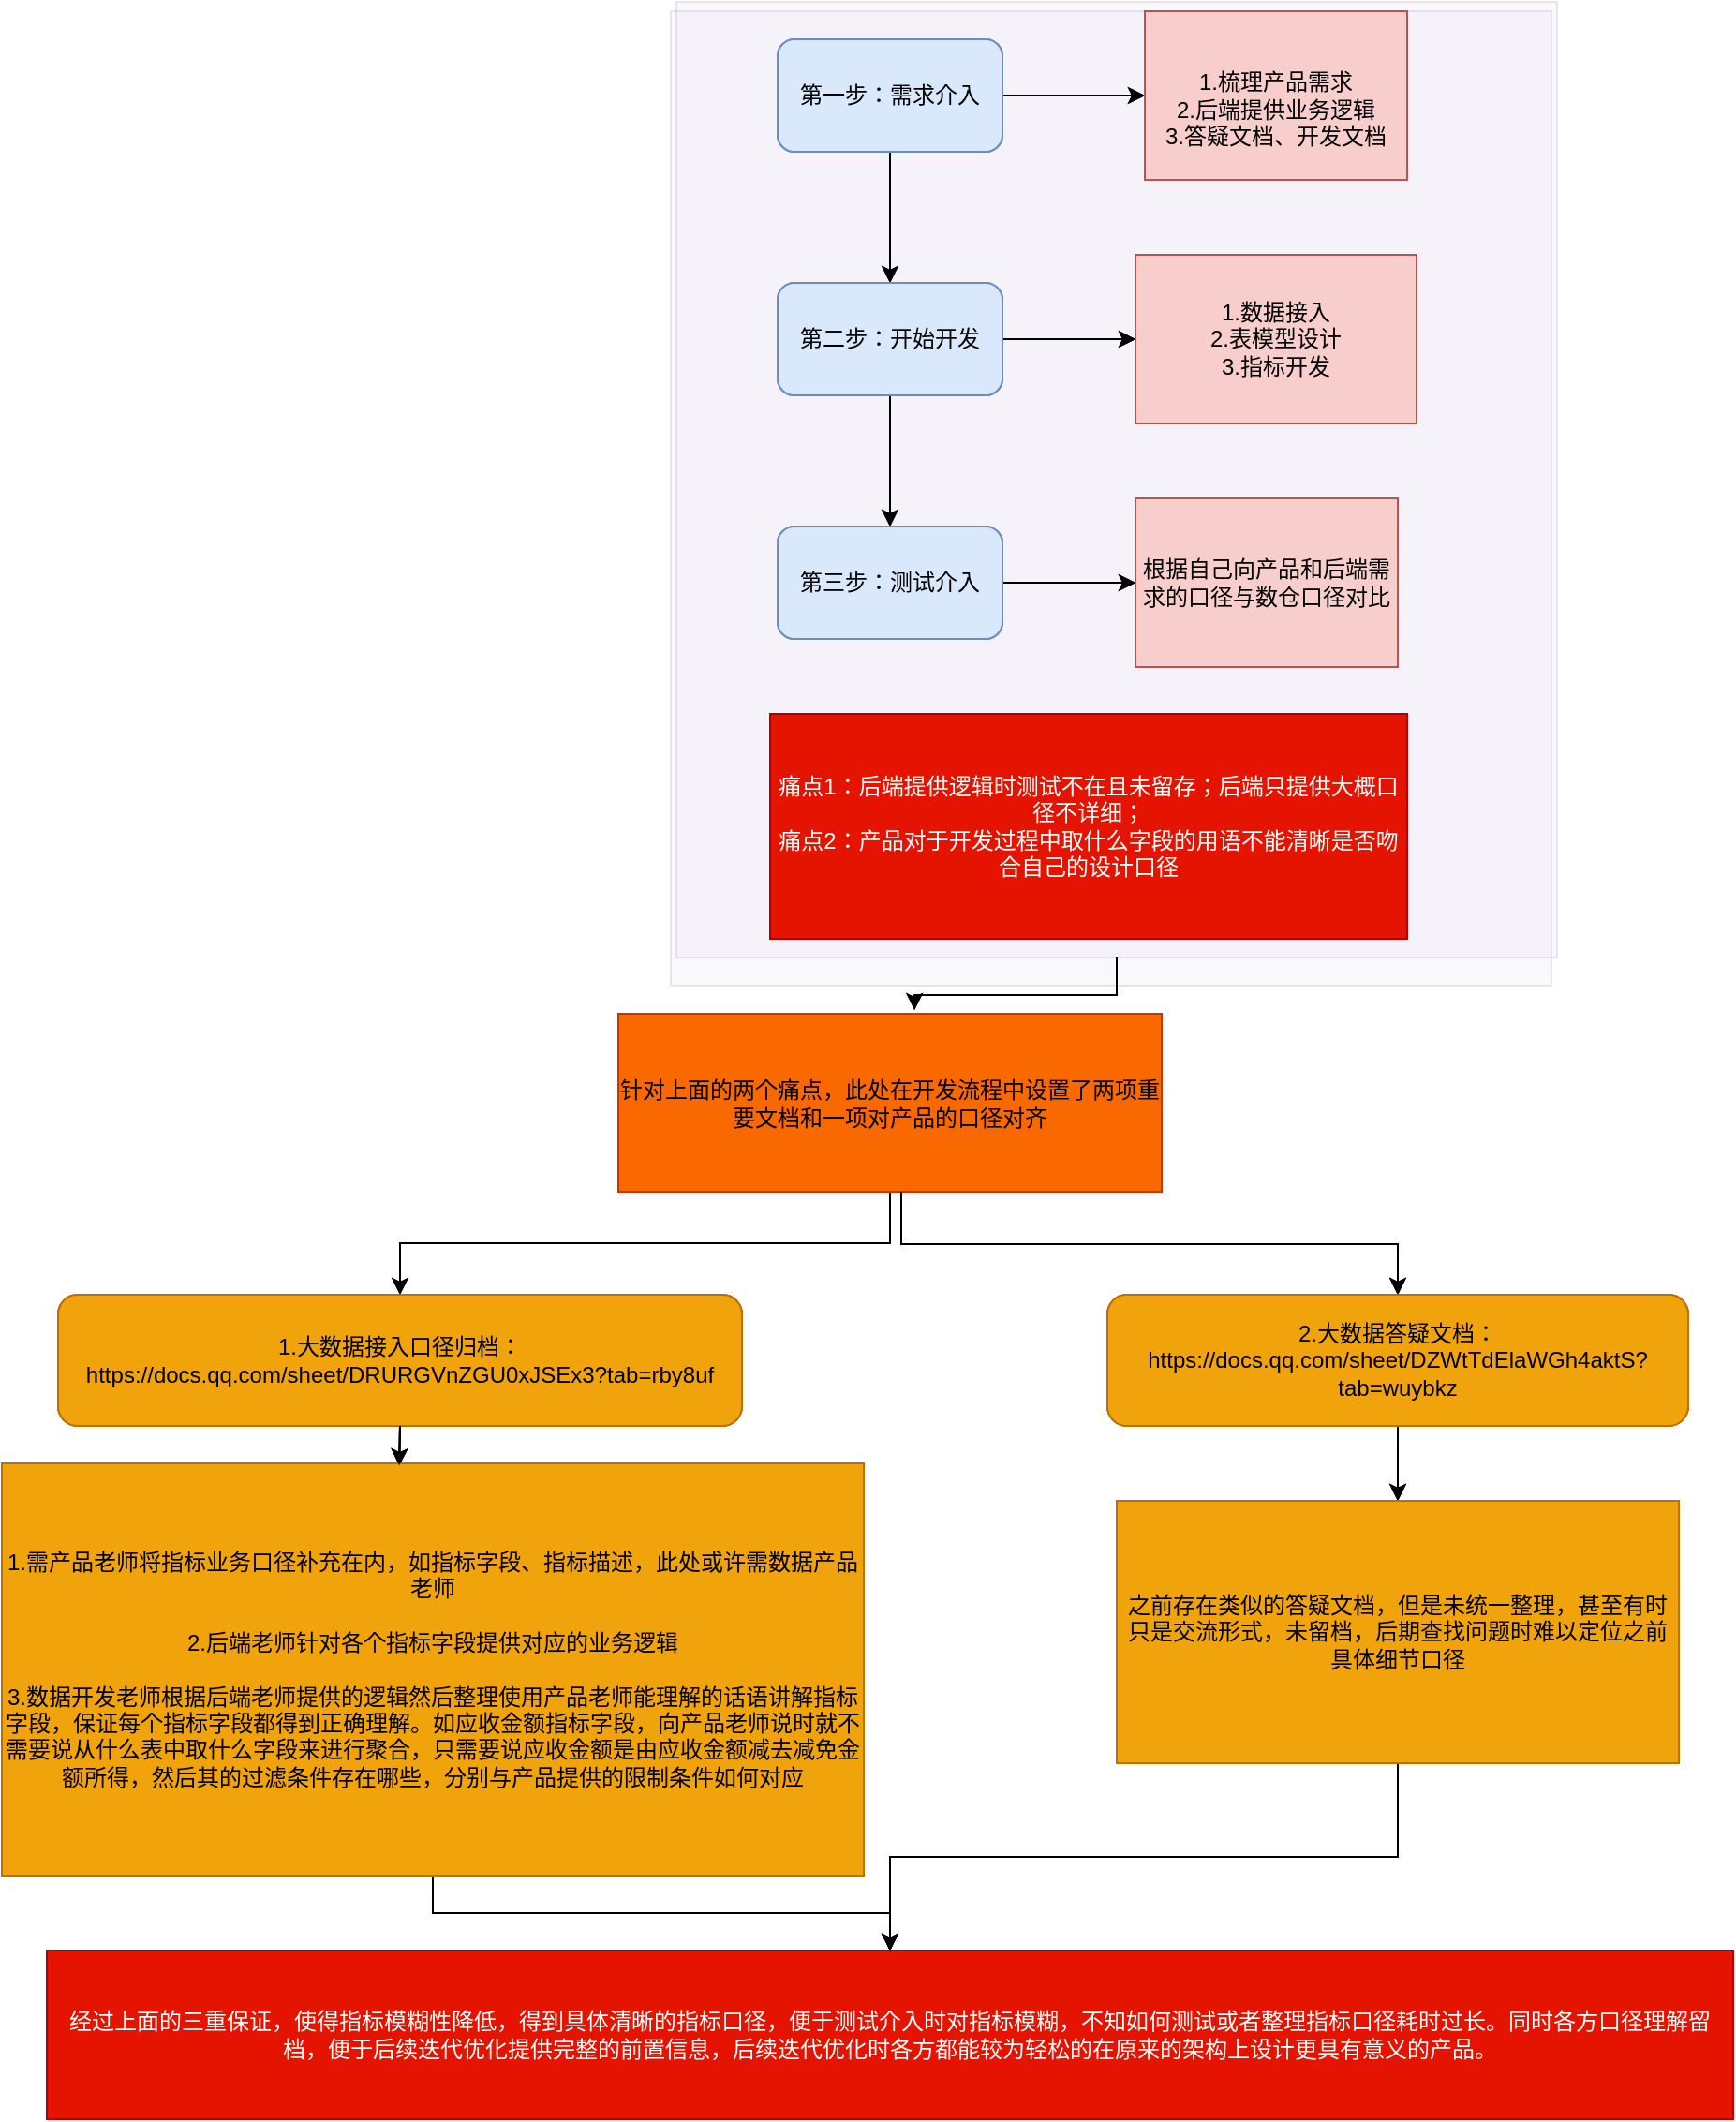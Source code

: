 <mxfile version="24.8.0" pages="2">
  <diagram name="第 1 页" id="rCdb9vmyqKD7RHJpiEPK">
    <mxGraphModel dx="1366" dy="743" grid="1" gridSize="10" guides="1" tooltips="1" connect="1" arrows="1" fold="1" page="1" pageScale="1" pageWidth="827" pageHeight="1169" math="0" shadow="0">
      <root>
        <mxCell id="0" />
        <mxCell id="1" parent="0" />
        <mxCell id="3QvRUNXyhHh4JTme45xy-8" style="edgeStyle=orthogonalEdgeStyle;rounded=0;orthogonalLoop=1;jettySize=auto;html=1;exitX=1;exitY=0.5;exitDx=0;exitDy=0;entryX=0;entryY=0.5;entryDx=0;entryDy=0;" edge="1" parent="1" source="3QvRUNXyhHh4JTme45xy-4" target="3QvRUNXyhHh4JTme45xy-7">
          <mxGeometry relative="1" as="geometry" />
        </mxCell>
        <mxCell id="3QvRUNXyhHh4JTme45xy-17" style="edgeStyle=orthogonalEdgeStyle;rounded=0;orthogonalLoop=1;jettySize=auto;html=1;entryX=0.5;entryY=0;entryDx=0;entryDy=0;" edge="1" parent="1" source="3QvRUNXyhHh4JTme45xy-4" target="3QvRUNXyhHh4JTme45xy-5">
          <mxGeometry relative="1" as="geometry" />
        </mxCell>
        <mxCell id="3QvRUNXyhHh4JTme45xy-4" value="第一步：需求介入" style="rounded=1;whiteSpace=wrap;html=1;fillColor=#dae8fc;strokeColor=#6c8ebf;" vertex="1" parent="1">
          <mxGeometry x="414" y="40" width="120" height="60" as="geometry" />
        </mxCell>
        <mxCell id="3QvRUNXyhHh4JTme45xy-11" style="edgeStyle=orthogonalEdgeStyle;rounded=0;orthogonalLoop=1;jettySize=auto;html=1;exitX=1;exitY=0.5;exitDx=0;exitDy=0;" edge="1" parent="1" source="3QvRUNXyhHh4JTme45xy-5" target="3QvRUNXyhHh4JTme45xy-10">
          <mxGeometry relative="1" as="geometry" />
        </mxCell>
        <mxCell id="3QvRUNXyhHh4JTme45xy-19" style="edgeStyle=orthogonalEdgeStyle;rounded=0;orthogonalLoop=1;jettySize=auto;html=1;" edge="1" parent="1" source="3QvRUNXyhHh4JTme45xy-5" target="3QvRUNXyhHh4JTme45xy-13">
          <mxGeometry relative="1" as="geometry" />
        </mxCell>
        <mxCell id="3QvRUNXyhHh4JTme45xy-5" value="第二步：开始开发" style="rounded=1;whiteSpace=wrap;html=1;fillColor=#dae8fc;strokeColor=#6c8ebf;" vertex="1" parent="1">
          <mxGeometry x="414" y="170" width="120" height="60" as="geometry" />
        </mxCell>
        <mxCell id="3QvRUNXyhHh4JTme45xy-7" value="&lt;div&gt;&lt;br&gt;&lt;/div&gt;&lt;div&gt;&lt;div&gt;1.梳理产品需求&lt;/div&gt;&lt;div&gt;2.后端提供业务逻辑&lt;/div&gt;&lt;div&gt;3.答疑文档、开发文档&lt;/div&gt;&lt;/div&gt;" style="rounded=0;whiteSpace=wrap;html=1;fillColor=#f8cecc;strokeColor=#b85450;" vertex="1" parent="1">
          <mxGeometry x="610" y="25" width="140" height="90" as="geometry" />
        </mxCell>
        <mxCell id="3QvRUNXyhHh4JTme45xy-10" value="1.数据接入&lt;div&gt;2.表模型设计&lt;/div&gt;&lt;div&gt;3.指标开发&lt;/div&gt;" style="rounded=0;whiteSpace=wrap;html=1;fillColor=#f8cecc;strokeColor=#b85450;" vertex="1" parent="1">
          <mxGeometry x="605" y="155" width="150" height="90" as="geometry" />
        </mxCell>
        <mxCell id="3QvRUNXyhHh4JTme45xy-15" style="edgeStyle=orthogonalEdgeStyle;rounded=0;orthogonalLoop=1;jettySize=auto;html=1;entryX=0;entryY=0.5;entryDx=0;entryDy=0;" edge="1" parent="1" source="3QvRUNXyhHh4JTme45xy-13" target="3QvRUNXyhHh4JTme45xy-14">
          <mxGeometry relative="1" as="geometry" />
        </mxCell>
        <mxCell id="3QvRUNXyhHh4JTme45xy-13" value="第三步：测试介入" style="rounded=1;whiteSpace=wrap;html=1;fillColor=#dae8fc;strokeColor=#6c8ebf;" vertex="1" parent="1">
          <mxGeometry x="414" y="300" width="120" height="60" as="geometry" />
        </mxCell>
        <mxCell id="3QvRUNXyhHh4JTme45xy-14" value="根据自己向产品和后端需求的口径与数仓口径对比" style="rounded=0;whiteSpace=wrap;html=1;fillColor=#f8cecc;strokeColor=#b85450;" vertex="1" parent="1">
          <mxGeometry x="605" y="285" width="140" height="90" as="geometry" />
        </mxCell>
        <mxCell id="3QvRUNXyhHh4JTme45xy-20" value="&lt;div&gt;&lt;br&gt;&lt;/div&gt;&lt;div&gt;&lt;br&gt;&lt;/div&gt;&lt;div&gt;&lt;br&gt;&lt;/div&gt;&lt;div&gt;&lt;br&gt;&lt;/div&gt;&lt;div&gt;&lt;br&gt;&lt;/div&gt;&lt;div&gt;&lt;br&gt;&lt;/div&gt;&lt;div&gt;&lt;br&gt;&lt;/div&gt;&lt;div&gt;&lt;br&gt;&lt;/div&gt;&lt;div&gt;&lt;br&gt;&lt;/div&gt;&lt;div&gt;&lt;br&gt;&lt;/div&gt;&lt;div&gt;&lt;br&gt;&lt;/div&gt;&lt;div&gt;&lt;br&gt;&lt;/div&gt;&lt;div&gt;&lt;br&gt;&lt;/div&gt;&lt;div&gt;&lt;br&gt;&lt;/div&gt;&lt;div&gt;&lt;br&gt;&lt;/div&gt;&lt;div&gt;&lt;br&gt;&lt;/div&gt;&lt;div&gt;&lt;br&gt;&lt;/div&gt;&lt;div&gt;&lt;br&gt;&lt;/div&gt;&lt;div&gt;&lt;br&gt;&lt;/div&gt;&lt;div&gt;&lt;br&gt;&lt;/div&gt;&lt;div&gt;&lt;br&gt;&lt;/div&gt;" style="rounded=0;whiteSpace=wrap;html=1;opacity=10;fillColor=#e1d5e7;strokeColor=#9673a6;" vertex="1" parent="1">
          <mxGeometry x="357" y="25" width="470" height="520" as="geometry" />
        </mxCell>
        <mxCell id="3QvRUNXyhHh4JTme45xy-21" value="痛点1：后端提供逻辑时测试不在且未留存；后端只提供大概口径不详细；&lt;div&gt;痛点2：产品对于开发过程中取什么字段的用语不能清晰是否吻合自己的设计口径&lt;/div&gt;" style="rounded=0;whiteSpace=wrap;html=1;fillColor=#e51400;fontColor=#ffffff;strokeColor=#B20000;" vertex="1" parent="1">
          <mxGeometry x="410" y="400" width="340" height="120" as="geometry" />
        </mxCell>
        <mxCell id="3QvRUNXyhHh4JTme45xy-22" value="&lt;div&gt;&lt;br&gt;&lt;/div&gt;&lt;div&gt;&lt;br&gt;&lt;/div&gt;&lt;div&gt;&lt;br&gt;&lt;/div&gt;&lt;div&gt;&lt;br&gt;&lt;/div&gt;&lt;div&gt;&lt;br&gt;&lt;/div&gt;&lt;div&gt;&lt;br&gt;&lt;/div&gt;&lt;div&gt;&lt;br&gt;&lt;/div&gt;&lt;div&gt;&lt;br&gt;&lt;/div&gt;&lt;div&gt;&lt;br&gt;&lt;/div&gt;&lt;div&gt;&lt;br&gt;&lt;/div&gt;&lt;div&gt;&lt;br&gt;&lt;/div&gt;&lt;div&gt;&lt;br&gt;&lt;/div&gt;&lt;div&gt;&lt;br&gt;&lt;/div&gt;&lt;div&gt;&lt;br&gt;&lt;/div&gt;&lt;div&gt;&lt;br&gt;&lt;/div&gt;&lt;div&gt;&lt;br&gt;&lt;/div&gt;&lt;div&gt;&lt;br&gt;&lt;/div&gt;&lt;div&gt;&lt;br&gt;&lt;/div&gt;&lt;div&gt;&lt;br&gt;&lt;/div&gt;&lt;div&gt;&lt;br&gt;&lt;/div&gt;&lt;div&gt;&lt;br&gt;&lt;/div&gt;" style="rounded=0;whiteSpace=wrap;html=1;opacity=10;fillColor=#e1d5e7;strokeColor=#9673a6;" vertex="1" parent="1">
          <mxGeometry x="360" y="20" width="470" height="510" as="geometry" />
        </mxCell>
        <mxCell id="3QvRUNXyhHh4JTme45xy-32" style="edgeStyle=orthogonalEdgeStyle;rounded=0;orthogonalLoop=1;jettySize=auto;html=1;" edge="1" parent="1" source="3QvRUNXyhHh4JTme45xy-23" target="3QvRUNXyhHh4JTme45xy-27">
          <mxGeometry relative="1" as="geometry">
            <Array as="points">
              <mxPoint x="480" y="683" />
              <mxPoint x="745" y="683" />
            </Array>
          </mxGeometry>
        </mxCell>
        <mxCell id="3QvRUNXyhHh4JTme45xy-33" style="edgeStyle=orthogonalEdgeStyle;rounded=0;orthogonalLoop=1;jettySize=auto;html=1;exitX=0.5;exitY=1;exitDx=0;exitDy=0;" edge="1" parent="1" source="3QvRUNXyhHh4JTme45xy-23" target="3QvRUNXyhHh4JTme45xy-24">
          <mxGeometry relative="1" as="geometry" />
        </mxCell>
        <mxCell id="3QvRUNXyhHh4JTme45xy-23" value="针对上面的两个痛点，此处在开发流程中设置了两项重要文档和一项对产品的口径对齐" style="rounded=0;whiteSpace=wrap;html=1;fillColor=#fa6800;fontColor=#000000;strokeColor=#C73500;" vertex="1" parent="1">
          <mxGeometry x="329" y="560" width="290" height="95" as="geometry" />
        </mxCell>
        <mxCell id="3QvRUNXyhHh4JTme45xy-24" value="1.大数据接入口径归档：https://docs.qq.com/sheet/DRURGVnZGU0xJSEx3?tab=rby8uf" style="rounded=1;whiteSpace=wrap;html=1;fillColor=#f0a30a;fontColor=#000000;strokeColor=#BD7000;" vertex="1" parent="1">
          <mxGeometry x="30" y="710" width="365" height="70" as="geometry" />
        </mxCell>
        <mxCell id="3QvRUNXyhHh4JTme45xy-39" style="edgeStyle=orthogonalEdgeStyle;rounded=0;orthogonalLoop=1;jettySize=auto;html=1;exitX=0.5;exitY=1;exitDx=0;exitDy=0;entryX=0.5;entryY=0;entryDx=0;entryDy=0;" edge="1" parent="1" source="3QvRUNXyhHh4JTme45xy-26" target="3QvRUNXyhHh4JTme45xy-37">
          <mxGeometry relative="1" as="geometry" />
        </mxCell>
        <mxCell id="3QvRUNXyhHh4JTme45xy-26" value="1.需产品老师将指标业务口径补充在内，如指标字段、指标描述，此处或许需数据产品老师&lt;div&gt;&lt;br&gt;&lt;div&gt;2.后端老师针对各个指标字段提供对应的业务逻辑&lt;/div&gt;&lt;div&gt;&lt;br&gt;&lt;/div&gt;&lt;div&gt;3.数据开发老师根据后端老师提供的逻辑然后整理使用产品老师能理解的话语讲解指标字段，保证每个指标字段都得到正确理解。如应收金额指标字段，向产品老师说时就不需要说从什么表中取什么字段来进行聚合，只需要说应收金额是由应收金额减去减免金额所得，然后其的过滤条件存在哪些，分别与产品提供的限制条件如何对应&lt;/div&gt;&lt;/div&gt;" style="rounded=0;whiteSpace=wrap;html=1;fillColor=#f0a30a;fontColor=#000000;strokeColor=#BD7000;" vertex="1" parent="1">
          <mxGeometry y="800" width="460" height="220" as="geometry" />
        </mxCell>
        <mxCell id="3QvRUNXyhHh4JTme45xy-35" style="edgeStyle=orthogonalEdgeStyle;rounded=0;orthogonalLoop=1;jettySize=auto;html=1;exitX=0.5;exitY=1;exitDx=0;exitDy=0;" edge="1" parent="1" source="3QvRUNXyhHh4JTme45xy-27" target="3QvRUNXyhHh4JTme45xy-28">
          <mxGeometry relative="1" as="geometry" />
        </mxCell>
        <mxCell id="3QvRUNXyhHh4JTme45xy-27" value="2.大数据答疑文档：https://docs.qq.com/sheet/DZWtTdElaWGh4aktS?tab=wuybkz" style="rounded=1;whiteSpace=wrap;html=1;fillColor=#f0a30a;fontColor=#000000;strokeColor=#BD7000;" vertex="1" parent="1">
          <mxGeometry x="590" y="710" width="310" height="70" as="geometry" />
        </mxCell>
        <mxCell id="3QvRUNXyhHh4JTme45xy-38" style="edgeStyle=orthogonalEdgeStyle;rounded=0;orthogonalLoop=1;jettySize=auto;html=1;exitX=0.5;exitY=1;exitDx=0;exitDy=0;" edge="1" parent="1" source="3QvRUNXyhHh4JTme45xy-28" target="3QvRUNXyhHh4JTme45xy-37">
          <mxGeometry relative="1" as="geometry" />
        </mxCell>
        <mxCell id="3QvRUNXyhHh4JTme45xy-28" value="之前存在类似的答疑文档，但是未统一整理，甚至有时只是交流形式，未留档，后期查找问题时难以定位之前具体细节口径" style="rounded=0;whiteSpace=wrap;html=1;fillColor=#f0a30a;fontColor=#000000;strokeColor=#BD7000;" vertex="1" parent="1">
          <mxGeometry x="595" y="820" width="300" height="140" as="geometry" />
        </mxCell>
        <mxCell id="3QvRUNXyhHh4JTme45xy-29" style="edgeStyle=orthogonalEdgeStyle;rounded=0;orthogonalLoop=1;jettySize=auto;html=1;exitX=0.5;exitY=1;exitDx=0;exitDy=0;" edge="1" parent="1" source="3QvRUNXyhHh4JTme45xy-22" target="3QvRUNXyhHh4JTme45xy-22">
          <mxGeometry relative="1" as="geometry" />
        </mxCell>
        <mxCell id="3QvRUNXyhHh4JTme45xy-30" style="edgeStyle=orthogonalEdgeStyle;rounded=0;orthogonalLoop=1;jettySize=auto;html=1;entryX=0.545;entryY=-0.021;entryDx=0;entryDy=0;entryPerimeter=0;" edge="1" parent="1" source="3QvRUNXyhHh4JTme45xy-22" target="3QvRUNXyhHh4JTme45xy-23">
          <mxGeometry relative="1" as="geometry" />
        </mxCell>
        <mxCell id="3QvRUNXyhHh4JTme45xy-34" style="edgeStyle=orthogonalEdgeStyle;rounded=0;orthogonalLoop=1;jettySize=auto;html=1;exitX=0.5;exitY=1;exitDx=0;exitDy=0;entryX=0.461;entryY=0.005;entryDx=0;entryDy=0;entryPerimeter=0;" edge="1" parent="1" source="3QvRUNXyhHh4JTme45xy-24" target="3QvRUNXyhHh4JTme45xy-26">
          <mxGeometry relative="1" as="geometry" />
        </mxCell>
        <mxCell id="3QvRUNXyhHh4JTme45xy-37" value="经过上面的三重保证，使得指标模糊性降低，得到具体清晰的指标口径，便于测试介入时对指标模糊，不知如何测试或者整理指标口径耗时过长。同时各方口径理解留档，便于后续迭代优化提供完整的前置信息，后续迭代优化时各方都能较为轻松的在原来的架构上设计更具有意义的产品。" style="rounded=0;whiteSpace=wrap;html=1;fillColor=#e51400;fontColor=#ffffff;strokeColor=#B20000;" vertex="1" parent="1">
          <mxGeometry x="24" y="1060" width="900" height="90" as="geometry" />
        </mxCell>
        <mxCell id="3QvRUNXyhHh4JTme45xy-41" value="未命名图层" parent="0" />
        <mxCell id="3QvRUNXyhHh4JTme45xy-42" style="edgeStyle=orthogonalEdgeStyle;rounded=0;orthogonalLoop=1;jettySize=auto;html=1;exitX=1;exitY=0.5;exitDx=0;exitDy=0;entryX=0;entryY=0.5;entryDx=0;entryDy=0;" edge="1" parent="3QvRUNXyhHh4JTme45xy-41" source="3QvRUNXyhHh4JTme45xy-44" target="3QvRUNXyhHh4JTme45xy-48">
          <mxGeometry relative="1" as="geometry" />
        </mxCell>
        <mxCell id="3QvRUNXyhHh4JTme45xy-43" style="edgeStyle=orthogonalEdgeStyle;rounded=0;orthogonalLoop=1;jettySize=auto;html=1;entryX=0.5;entryY=0;entryDx=0;entryDy=0;" edge="1" parent="3QvRUNXyhHh4JTme45xy-41" source="3QvRUNXyhHh4JTme45xy-44" target="3QvRUNXyhHh4JTme45xy-47">
          <mxGeometry relative="1" as="geometry" />
        </mxCell>
        <mxCell id="3QvRUNXyhHh4JTme45xy-44" value="第一步：需求介入" style="rounded=1;whiteSpace=wrap;html=1;fillColor=#dae8fc;strokeColor=#6c8ebf;" vertex="1" parent="3QvRUNXyhHh4JTme45xy-41">
          <mxGeometry x="414" y="40" width="120" height="60" as="geometry" />
        </mxCell>
        <mxCell id="3QvRUNXyhHh4JTme45xy-45" style="edgeStyle=orthogonalEdgeStyle;rounded=0;orthogonalLoop=1;jettySize=auto;html=1;exitX=1;exitY=0.5;exitDx=0;exitDy=0;" edge="1" parent="3QvRUNXyhHh4JTme45xy-41" source="3QvRUNXyhHh4JTme45xy-47" target="3QvRUNXyhHh4JTme45xy-49">
          <mxGeometry relative="1" as="geometry" />
        </mxCell>
        <mxCell id="3QvRUNXyhHh4JTme45xy-46" style="edgeStyle=orthogonalEdgeStyle;rounded=0;orthogonalLoop=1;jettySize=auto;html=1;" edge="1" parent="3QvRUNXyhHh4JTme45xy-41" source="3QvRUNXyhHh4JTme45xy-47" target="3QvRUNXyhHh4JTme45xy-51">
          <mxGeometry relative="1" as="geometry" />
        </mxCell>
        <mxCell id="3QvRUNXyhHh4JTme45xy-47" value="第二步：开始开发" style="rounded=1;whiteSpace=wrap;html=1;fillColor=#dae8fc;strokeColor=#6c8ebf;" vertex="1" parent="3QvRUNXyhHh4JTme45xy-41">
          <mxGeometry x="414" y="170" width="120" height="60" as="geometry" />
        </mxCell>
        <mxCell id="3QvRUNXyhHh4JTme45xy-48" value="&lt;div&gt;&lt;br&gt;&lt;/div&gt;&lt;div&gt;&lt;div&gt;1.梳理产品需求&lt;/div&gt;&lt;div&gt;2.后端提供业务逻辑&lt;/div&gt;&lt;div&gt;3.答疑文档、开发文档&lt;/div&gt;&lt;/div&gt;" style="rounded=0;whiteSpace=wrap;html=1;fillColor=#f8cecc;strokeColor=#b85450;" vertex="1" parent="3QvRUNXyhHh4JTme45xy-41">
          <mxGeometry x="610" y="25" width="140" height="90" as="geometry" />
        </mxCell>
        <mxCell id="3QvRUNXyhHh4JTme45xy-49" value="1.数据接入&lt;div&gt;2.表模型设计&lt;/div&gt;&lt;div&gt;3.指标开发&lt;/div&gt;" style="rounded=0;whiteSpace=wrap;html=1;fillColor=#f8cecc;strokeColor=#b85450;" vertex="1" parent="3QvRUNXyhHh4JTme45xy-41">
          <mxGeometry x="605" y="155" width="150" height="90" as="geometry" />
        </mxCell>
        <mxCell id="3QvRUNXyhHh4JTme45xy-50" style="edgeStyle=orthogonalEdgeStyle;rounded=0;orthogonalLoop=1;jettySize=auto;html=1;entryX=0;entryY=0.5;entryDx=0;entryDy=0;" edge="1" parent="3QvRUNXyhHh4JTme45xy-41" source="3QvRUNXyhHh4JTme45xy-51" target="3QvRUNXyhHh4JTme45xy-52">
          <mxGeometry relative="1" as="geometry" />
        </mxCell>
        <mxCell id="3QvRUNXyhHh4JTme45xy-51" value="第三步：测试介入" style="rounded=1;whiteSpace=wrap;html=1;fillColor=#dae8fc;strokeColor=#6c8ebf;" vertex="1" parent="3QvRUNXyhHh4JTme45xy-41">
          <mxGeometry x="414" y="300" width="120" height="60" as="geometry" />
        </mxCell>
        <mxCell id="3QvRUNXyhHh4JTme45xy-52" value="根据自己向产品和后端需求的口径与数仓口径对比" style="rounded=0;whiteSpace=wrap;html=1;fillColor=#f8cecc;strokeColor=#b85450;" vertex="1" parent="3QvRUNXyhHh4JTme45xy-41">
          <mxGeometry x="605" y="285" width="140" height="90" as="geometry" />
        </mxCell>
        <mxCell id="3QvRUNXyhHh4JTme45xy-53" value="&lt;div&gt;&lt;br&gt;&lt;/div&gt;&lt;div&gt;&lt;br&gt;&lt;/div&gt;&lt;div&gt;&lt;br&gt;&lt;/div&gt;&lt;div&gt;&lt;br&gt;&lt;/div&gt;&lt;div&gt;&lt;br&gt;&lt;/div&gt;&lt;div&gt;&lt;br&gt;&lt;/div&gt;&lt;div&gt;&lt;br&gt;&lt;/div&gt;&lt;div&gt;&lt;br&gt;&lt;/div&gt;&lt;div&gt;&lt;br&gt;&lt;/div&gt;&lt;div&gt;&lt;br&gt;&lt;/div&gt;&lt;div&gt;&lt;br&gt;&lt;/div&gt;&lt;div&gt;&lt;br&gt;&lt;/div&gt;&lt;div&gt;&lt;br&gt;&lt;/div&gt;&lt;div&gt;&lt;br&gt;&lt;/div&gt;&lt;div&gt;&lt;br&gt;&lt;/div&gt;&lt;div&gt;&lt;br&gt;&lt;/div&gt;&lt;div&gt;&lt;br&gt;&lt;/div&gt;&lt;div&gt;&lt;br&gt;&lt;/div&gt;&lt;div&gt;&lt;br&gt;&lt;/div&gt;&lt;div&gt;&lt;br&gt;&lt;/div&gt;&lt;div&gt;&lt;br&gt;&lt;/div&gt;" style="rounded=0;whiteSpace=wrap;html=1;opacity=10;fillColor=#e1d5e7;strokeColor=#9673a6;" vertex="1" parent="3QvRUNXyhHh4JTme45xy-41">
          <mxGeometry x="357" y="25" width="470" height="520" as="geometry" />
        </mxCell>
        <mxCell id="3QvRUNXyhHh4JTme45xy-54" value="痛点1：后端提供逻辑时测试不在且未留存；后端只提供大概口径不详细；&lt;div&gt;痛点2：产品对于开发过程中取什么字段的用语不能清晰是否吻合自己的设计口径&lt;/div&gt;" style="rounded=0;whiteSpace=wrap;html=1;fillColor=#e51400;fontColor=#ffffff;strokeColor=#B20000;" vertex="1" parent="3QvRUNXyhHh4JTme45xy-41">
          <mxGeometry x="410" y="400" width="340" height="120" as="geometry" />
        </mxCell>
        <mxCell id="3QvRUNXyhHh4JTme45xy-55" value="&lt;div&gt;&lt;br&gt;&lt;/div&gt;&lt;div&gt;&lt;br&gt;&lt;/div&gt;&lt;div&gt;&lt;br&gt;&lt;/div&gt;&lt;div&gt;&lt;br&gt;&lt;/div&gt;&lt;div&gt;&lt;br&gt;&lt;/div&gt;&lt;div&gt;&lt;br&gt;&lt;/div&gt;&lt;div&gt;&lt;br&gt;&lt;/div&gt;&lt;div&gt;&lt;br&gt;&lt;/div&gt;&lt;div&gt;&lt;br&gt;&lt;/div&gt;&lt;div&gt;&lt;br&gt;&lt;/div&gt;&lt;div&gt;&lt;br&gt;&lt;/div&gt;&lt;div&gt;&lt;br&gt;&lt;/div&gt;&lt;div&gt;&lt;br&gt;&lt;/div&gt;&lt;div&gt;&lt;br&gt;&lt;/div&gt;&lt;div&gt;&lt;br&gt;&lt;/div&gt;&lt;div&gt;&lt;br&gt;&lt;/div&gt;&lt;div&gt;&lt;br&gt;&lt;/div&gt;&lt;div&gt;&lt;br&gt;&lt;/div&gt;&lt;div&gt;&lt;br&gt;&lt;/div&gt;&lt;div&gt;&lt;br&gt;&lt;/div&gt;&lt;div&gt;&lt;br&gt;&lt;/div&gt;" style="rounded=0;whiteSpace=wrap;html=1;opacity=10;fillColor=#e1d5e7;strokeColor=#9673a6;" vertex="1" parent="3QvRUNXyhHh4JTme45xy-41">
          <mxGeometry x="360" y="20" width="470" height="510" as="geometry" />
        </mxCell>
        <mxCell id="3QvRUNXyhHh4JTme45xy-56" style="edgeStyle=orthogonalEdgeStyle;rounded=0;orthogonalLoop=1;jettySize=auto;html=1;" edge="1" parent="3QvRUNXyhHh4JTme45xy-41" source="3QvRUNXyhHh4JTme45xy-58" target="3QvRUNXyhHh4JTme45xy-63">
          <mxGeometry relative="1" as="geometry">
            <Array as="points">
              <mxPoint x="480" y="683" />
              <mxPoint x="745" y="683" />
            </Array>
          </mxGeometry>
        </mxCell>
        <mxCell id="3QvRUNXyhHh4JTme45xy-57" style="edgeStyle=orthogonalEdgeStyle;rounded=0;orthogonalLoop=1;jettySize=auto;html=1;exitX=0.5;exitY=1;exitDx=0;exitDy=0;" edge="1" parent="3QvRUNXyhHh4JTme45xy-41" source="3QvRUNXyhHh4JTme45xy-58" target="3QvRUNXyhHh4JTme45xy-59">
          <mxGeometry relative="1" as="geometry" />
        </mxCell>
        <mxCell id="3QvRUNXyhHh4JTme45xy-58" value="针对上面的两个痛点，此处在开发流程中设置了两项重要文档和一项对产品的口径对齐" style="rounded=0;whiteSpace=wrap;html=1;fillColor=#fa6800;fontColor=#000000;strokeColor=#C73500;" vertex="1" parent="3QvRUNXyhHh4JTme45xy-41">
          <mxGeometry x="329" y="560" width="290" height="95" as="geometry" />
        </mxCell>
        <mxCell id="3QvRUNXyhHh4JTme45xy-59" value="1.大数据接入口径归档：https://docs.qq.com/sheet/DRURGVnZGU0xJSEx3?tab=rby8uf" style="rounded=1;whiteSpace=wrap;html=1;fillColor=#f0a30a;fontColor=#000000;strokeColor=#BD7000;" vertex="1" parent="3QvRUNXyhHh4JTme45xy-41">
          <mxGeometry x="30" y="710" width="365" height="70" as="geometry" />
        </mxCell>
        <mxCell id="3QvRUNXyhHh4JTme45xy-60" style="edgeStyle=orthogonalEdgeStyle;rounded=0;orthogonalLoop=1;jettySize=auto;html=1;exitX=0.5;exitY=1;exitDx=0;exitDy=0;entryX=0.5;entryY=0;entryDx=0;entryDy=0;" edge="1" parent="3QvRUNXyhHh4JTme45xy-41" source="3QvRUNXyhHh4JTme45xy-61" target="3QvRUNXyhHh4JTme45xy-69">
          <mxGeometry relative="1" as="geometry" />
        </mxCell>
        <mxCell id="3QvRUNXyhHh4JTme45xy-61" value="1.需产品老师将指标业务口径补充在内，如指标字段、指标描述，此处或许需数据产品老师&lt;div&gt;&lt;br&gt;&lt;div&gt;2.后端老师针对各个指标字段提供对应的业务逻辑&lt;/div&gt;&lt;div&gt;&lt;br&gt;&lt;/div&gt;&lt;div&gt;3.数据开发老师根据后端老师提供的逻辑然后整理使用产品老师能理解的话语讲解指标字段，保证每个指标字段都得到正确理解。如应收金额指标字段，向产品老师说时就不需要说从什么表中取什么字段来进行聚合，只需要说应收金额是由应收金额减去减免金额所得，然后其的过滤条件存在哪些，分别与产品提供的限制条件如何对应&lt;/div&gt;&lt;/div&gt;" style="rounded=0;whiteSpace=wrap;html=1;fillColor=#f0a30a;fontColor=#000000;strokeColor=#BD7000;" vertex="1" parent="3QvRUNXyhHh4JTme45xy-41">
          <mxGeometry y="800" width="460" height="220" as="geometry" />
        </mxCell>
        <mxCell id="3QvRUNXyhHh4JTme45xy-62" style="edgeStyle=orthogonalEdgeStyle;rounded=0;orthogonalLoop=1;jettySize=auto;html=1;exitX=0.5;exitY=1;exitDx=0;exitDy=0;" edge="1" parent="3QvRUNXyhHh4JTme45xy-41" source="3QvRUNXyhHh4JTme45xy-63" target="3QvRUNXyhHh4JTme45xy-65">
          <mxGeometry relative="1" as="geometry" />
        </mxCell>
        <mxCell id="3QvRUNXyhHh4JTme45xy-63" value="2.大数据答疑文档：https://docs.qq.com/sheet/DZWtTdElaWGh4aktS?tab=wuybkz" style="rounded=1;whiteSpace=wrap;html=1;fillColor=#f0a30a;fontColor=#000000;strokeColor=#BD7000;" vertex="1" parent="3QvRUNXyhHh4JTme45xy-41">
          <mxGeometry x="590" y="710" width="310" height="70" as="geometry" />
        </mxCell>
        <mxCell id="3QvRUNXyhHh4JTme45xy-64" style="edgeStyle=orthogonalEdgeStyle;rounded=0;orthogonalLoop=1;jettySize=auto;html=1;exitX=0.5;exitY=1;exitDx=0;exitDy=0;" edge="1" parent="3QvRUNXyhHh4JTme45xy-41" source="3QvRUNXyhHh4JTme45xy-65" target="3QvRUNXyhHh4JTme45xy-69">
          <mxGeometry relative="1" as="geometry" />
        </mxCell>
        <mxCell id="3QvRUNXyhHh4JTme45xy-65" value="之前存在类似的答疑文档，但是未统一整理，甚至有时只是交流形式，未留档，后期查找问题时难以定位之前具体细节口径" style="rounded=0;whiteSpace=wrap;html=1;fillColor=#f0a30a;fontColor=#000000;strokeColor=#BD7000;" vertex="1" parent="3QvRUNXyhHh4JTme45xy-41">
          <mxGeometry x="595" y="820" width="300" height="140" as="geometry" />
        </mxCell>
        <mxCell id="3QvRUNXyhHh4JTme45xy-66" style="edgeStyle=orthogonalEdgeStyle;rounded=0;orthogonalLoop=1;jettySize=auto;html=1;exitX=0.5;exitY=1;exitDx=0;exitDy=0;" edge="1" parent="3QvRUNXyhHh4JTme45xy-41" source="3QvRUNXyhHh4JTme45xy-55" target="3QvRUNXyhHh4JTme45xy-55">
          <mxGeometry relative="1" as="geometry" />
        </mxCell>
        <mxCell id="3QvRUNXyhHh4JTme45xy-67" style="edgeStyle=orthogonalEdgeStyle;rounded=0;orthogonalLoop=1;jettySize=auto;html=1;entryX=0.545;entryY=-0.021;entryDx=0;entryDy=0;entryPerimeter=0;" edge="1" parent="3QvRUNXyhHh4JTme45xy-41" source="3QvRUNXyhHh4JTme45xy-55" target="3QvRUNXyhHh4JTme45xy-58">
          <mxGeometry relative="1" as="geometry" />
        </mxCell>
        <mxCell id="3QvRUNXyhHh4JTme45xy-68" style="edgeStyle=orthogonalEdgeStyle;rounded=0;orthogonalLoop=1;jettySize=auto;html=1;exitX=0.5;exitY=1;exitDx=0;exitDy=0;entryX=0.461;entryY=0.005;entryDx=0;entryDy=0;entryPerimeter=0;" edge="1" parent="3QvRUNXyhHh4JTme45xy-41" source="3QvRUNXyhHh4JTme45xy-59" target="3QvRUNXyhHh4JTme45xy-61">
          <mxGeometry relative="1" as="geometry" />
        </mxCell>
        <mxCell id="3QvRUNXyhHh4JTme45xy-69" value="经过上面的三重保证，使得指标模糊性降低，得到具体清晰的指标口径，便于测试介入时对指标模糊，不知如何测试或者整理指标口径耗时过长。同时各方口径理解留档，便于后续迭代优化提供完整的前置信息，后续迭代优化时各方都能较为轻松的在原来的架构上设计更具有意义的产品。" style="rounded=0;whiteSpace=wrap;html=1;fillColor=#e51400;fontColor=#ffffff;strokeColor=#B20000;" vertex="1" parent="3QvRUNXyhHh4JTme45xy-41">
          <mxGeometry x="24" y="1060" width="900" height="90" as="geometry" />
        </mxCell>
        <mxCell id="3QvRUNXyhHh4JTme45xy-70" value="未命名图层" parent="0" />
        <mxCell id="3QvRUNXyhHh4JTme45xy-71" style="edgeStyle=orthogonalEdgeStyle;rounded=0;orthogonalLoop=1;jettySize=auto;html=1;exitX=1;exitY=0.5;exitDx=0;exitDy=0;entryX=0;entryY=0.5;entryDx=0;entryDy=0;" edge="1" parent="3QvRUNXyhHh4JTme45xy-70" source="3QvRUNXyhHh4JTme45xy-73" target="3QvRUNXyhHh4JTme45xy-77">
          <mxGeometry relative="1" as="geometry" />
        </mxCell>
        <mxCell id="3QvRUNXyhHh4JTme45xy-72" style="edgeStyle=orthogonalEdgeStyle;rounded=0;orthogonalLoop=1;jettySize=auto;html=1;entryX=0.5;entryY=0;entryDx=0;entryDy=0;" edge="1" parent="3QvRUNXyhHh4JTme45xy-70" source="3QvRUNXyhHh4JTme45xy-73" target="3QvRUNXyhHh4JTme45xy-76">
          <mxGeometry relative="1" as="geometry" />
        </mxCell>
        <mxCell id="3QvRUNXyhHh4JTme45xy-73" value="第一步：需求介入" style="rounded=1;whiteSpace=wrap;html=1;fillColor=#dae8fc;strokeColor=#6c8ebf;" vertex="1" parent="3QvRUNXyhHh4JTme45xy-70">
          <mxGeometry x="414" y="40" width="120" height="60" as="geometry" />
        </mxCell>
        <mxCell id="3QvRUNXyhHh4JTme45xy-74" style="edgeStyle=orthogonalEdgeStyle;rounded=0;orthogonalLoop=1;jettySize=auto;html=1;exitX=1;exitY=0.5;exitDx=0;exitDy=0;" edge="1" parent="3QvRUNXyhHh4JTme45xy-70" source="3QvRUNXyhHh4JTme45xy-76" target="3QvRUNXyhHh4JTme45xy-78">
          <mxGeometry relative="1" as="geometry" />
        </mxCell>
        <mxCell id="3QvRUNXyhHh4JTme45xy-75" style="edgeStyle=orthogonalEdgeStyle;rounded=0;orthogonalLoop=1;jettySize=auto;html=1;" edge="1" parent="3QvRUNXyhHh4JTme45xy-70" source="3QvRUNXyhHh4JTme45xy-76" target="3QvRUNXyhHh4JTme45xy-80">
          <mxGeometry relative="1" as="geometry" />
        </mxCell>
        <mxCell id="3QvRUNXyhHh4JTme45xy-76" value="第二步：开始开发" style="rounded=1;whiteSpace=wrap;html=1;fillColor=#dae8fc;strokeColor=#6c8ebf;" vertex="1" parent="3QvRUNXyhHh4JTme45xy-70">
          <mxGeometry x="414" y="170" width="120" height="60" as="geometry" />
        </mxCell>
        <mxCell id="3QvRUNXyhHh4JTme45xy-77" value="&lt;div&gt;&lt;br&gt;&lt;/div&gt;&lt;div&gt;&lt;div&gt;1.梳理产品需求&lt;/div&gt;&lt;div&gt;2.后端提供业务逻辑&lt;/div&gt;&lt;div&gt;3.答疑文档、开发文档&lt;/div&gt;&lt;/div&gt;" style="rounded=0;whiteSpace=wrap;html=1;fillColor=#f8cecc;strokeColor=#b85450;" vertex="1" parent="3QvRUNXyhHh4JTme45xy-70">
          <mxGeometry x="610" y="25" width="140" height="90" as="geometry" />
        </mxCell>
        <mxCell id="3QvRUNXyhHh4JTme45xy-78" value="1.数据接入&lt;div&gt;2.表模型设计&lt;/div&gt;&lt;div&gt;3.指标开发&lt;/div&gt;" style="rounded=0;whiteSpace=wrap;html=1;fillColor=#f8cecc;strokeColor=#b85450;" vertex="1" parent="3QvRUNXyhHh4JTme45xy-70">
          <mxGeometry x="605" y="155" width="150" height="90" as="geometry" />
        </mxCell>
        <mxCell id="3QvRUNXyhHh4JTme45xy-79" style="edgeStyle=orthogonalEdgeStyle;rounded=0;orthogonalLoop=1;jettySize=auto;html=1;entryX=0;entryY=0.5;entryDx=0;entryDy=0;" edge="1" parent="3QvRUNXyhHh4JTme45xy-70" source="3QvRUNXyhHh4JTme45xy-80" target="3QvRUNXyhHh4JTme45xy-81">
          <mxGeometry relative="1" as="geometry" />
        </mxCell>
        <mxCell id="3QvRUNXyhHh4JTme45xy-80" value="第三步：测试介入" style="rounded=1;whiteSpace=wrap;html=1;fillColor=#dae8fc;strokeColor=#6c8ebf;" vertex="1" parent="3QvRUNXyhHh4JTme45xy-70">
          <mxGeometry x="414" y="300" width="120" height="60" as="geometry" />
        </mxCell>
        <mxCell id="3QvRUNXyhHh4JTme45xy-81" value="根据自己向产品和后端需求的口径与数仓口径对比" style="rounded=0;whiteSpace=wrap;html=1;fillColor=#f8cecc;strokeColor=#b85450;" vertex="1" parent="3QvRUNXyhHh4JTme45xy-70">
          <mxGeometry x="605" y="285" width="140" height="90" as="geometry" />
        </mxCell>
        <mxCell id="3QvRUNXyhHh4JTme45xy-83" value="痛点1：后端提供逻辑时测试不在且未留存；后端只提供大概口径不详细；&lt;div&gt;痛点2：产品对于开发过程中取什么字段的用语不能清晰是否吻合自己的设计口径&lt;/div&gt;" style="rounded=0;whiteSpace=wrap;html=1;fillColor=#e51400;fontColor=#ffffff;strokeColor=#B20000;" vertex="1" parent="3QvRUNXyhHh4JTme45xy-70">
          <mxGeometry x="410" y="400" width="340" height="120" as="geometry" />
        </mxCell>
        <mxCell id="3QvRUNXyhHh4JTme45xy-85" style="edgeStyle=orthogonalEdgeStyle;rounded=0;orthogonalLoop=1;jettySize=auto;html=1;" edge="1" parent="3QvRUNXyhHh4JTme45xy-70" target="3QvRUNXyhHh4JTme45xy-92">
          <mxGeometry relative="1" as="geometry">
            <mxPoint x="480.0" y="655" as="sourcePoint" />
            <Array as="points">
              <mxPoint x="480" y="683" />
              <mxPoint x="745" y="683" />
            </Array>
          </mxGeometry>
        </mxCell>
        <mxCell id="3QvRUNXyhHh4JTme45xy-88" value="1.大数据接入口径归档：https://docs.qq.com/sheet/DRURGVnZGU0xJSEx3?tab=rby8uf" style="rounded=1;whiteSpace=wrap;html=1;fillColor=#f0a30a;fontColor=#000000;strokeColor=#BD7000;" vertex="1" parent="3QvRUNXyhHh4JTme45xy-70">
          <mxGeometry x="30" y="710" width="365" height="70" as="geometry" />
        </mxCell>
        <mxCell id="3QvRUNXyhHh4JTme45xy-89" style="edgeStyle=orthogonalEdgeStyle;rounded=0;orthogonalLoop=1;jettySize=auto;html=1;exitX=0.5;exitY=1;exitDx=0;exitDy=0;entryX=0.5;entryY=0;entryDx=0;entryDy=0;" edge="1" parent="3QvRUNXyhHh4JTme45xy-70" source="3QvRUNXyhHh4JTme45xy-90" target="3QvRUNXyhHh4JTme45xy-98">
          <mxGeometry relative="1" as="geometry" />
        </mxCell>
        <mxCell id="3QvRUNXyhHh4JTme45xy-90" value="1.需产品老师将指标业务口径补充在内，如指标字段、指标描述，此处或许需数据产品老师&lt;div&gt;&lt;br&gt;&lt;div&gt;2.后端老师针对各个指标字段提供对应的业务逻辑&lt;/div&gt;&lt;div&gt;&lt;br&gt;&lt;/div&gt;&lt;div&gt;3.数据开发老师根据后端老师提供的逻辑然后整理使用产品老师能理解的话语讲解指标字段，保证每个指标字段都得到正确理解。如应收金额指标字段，向产品老师说时就不需要说从什么表中取什么字段来进行聚合，只需要说应收金额是由应收金额减去减免金额所得，然后其的过滤条件存在哪些，分别与产品提供的限制条件如何对应&lt;/div&gt;&lt;/div&gt;" style="rounded=0;whiteSpace=wrap;html=1;fillColor=#f0a30a;fontColor=#000000;strokeColor=#BD7000;" vertex="1" parent="3QvRUNXyhHh4JTme45xy-70">
          <mxGeometry y="800" width="460" height="220" as="geometry" />
        </mxCell>
        <mxCell id="3QvRUNXyhHh4JTme45xy-91" style="edgeStyle=orthogonalEdgeStyle;rounded=0;orthogonalLoop=1;jettySize=auto;html=1;exitX=0.5;exitY=1;exitDx=0;exitDy=0;" edge="1" parent="3QvRUNXyhHh4JTme45xy-70" source="3QvRUNXyhHh4JTme45xy-92" target="3QvRUNXyhHh4JTme45xy-94">
          <mxGeometry relative="1" as="geometry" />
        </mxCell>
        <mxCell id="3QvRUNXyhHh4JTme45xy-92" value="2.大数据答疑文档：https://docs.qq.com/sheet/DZWtTdElaWGh4aktS?tab=wuybkz" style="rounded=1;whiteSpace=wrap;html=1;fillColor=#f0a30a;fontColor=#000000;strokeColor=#BD7000;" vertex="1" parent="3QvRUNXyhHh4JTme45xy-70">
          <mxGeometry x="590" y="710" width="310" height="70" as="geometry" />
        </mxCell>
        <mxCell id="3QvRUNXyhHh4JTme45xy-93" style="edgeStyle=orthogonalEdgeStyle;rounded=0;orthogonalLoop=1;jettySize=auto;html=1;exitX=0.5;exitY=1;exitDx=0;exitDy=0;" edge="1" parent="3QvRUNXyhHh4JTme45xy-70" source="3QvRUNXyhHh4JTme45xy-94" target="3QvRUNXyhHh4JTme45xy-98">
          <mxGeometry relative="1" as="geometry" />
        </mxCell>
        <mxCell id="3QvRUNXyhHh4JTme45xy-94" value="之前存在类似的答疑文档，但是未统一整理，甚至有时只是交流形式，未留档，后期查找问题时难以定位之前具体细节口径" style="rounded=0;whiteSpace=wrap;html=1;fillColor=#f0a30a;fontColor=#000000;strokeColor=#BD7000;" vertex="1" parent="3QvRUNXyhHh4JTme45xy-70">
          <mxGeometry x="595" y="820" width="300" height="140" as="geometry" />
        </mxCell>
        <mxCell id="3QvRUNXyhHh4JTme45xy-95" style="edgeStyle=orthogonalEdgeStyle;rounded=0;orthogonalLoop=1;jettySize=auto;html=1;exitX=0.5;exitY=1;exitDx=0;exitDy=0;" edge="1" parent="3QvRUNXyhHh4JTme45xy-70">
          <mxGeometry relative="1" as="geometry">
            <mxPoint x="895" y="535" as="sourcePoint" />
            <mxPoint x="895" y="535" as="targetPoint" />
          </mxGeometry>
        </mxCell>
        <mxCell id="3QvRUNXyhHh4JTme45xy-97" style="edgeStyle=orthogonalEdgeStyle;rounded=0;orthogonalLoop=1;jettySize=auto;html=1;exitX=0.5;exitY=1;exitDx=0;exitDy=0;entryX=0.461;entryY=0.005;entryDx=0;entryDy=0;entryPerimeter=0;" edge="1" parent="3QvRUNXyhHh4JTme45xy-70" source="3QvRUNXyhHh4JTme45xy-88" target="3QvRUNXyhHh4JTme45xy-90">
          <mxGeometry relative="1" as="geometry" />
        </mxCell>
        <mxCell id="3QvRUNXyhHh4JTme45xy-98" value="经过上面的三重保证，使得指标模糊性降低，得到具体清晰的指标口径，便于测试介入时对指标模糊，不知如何测试或者整理指标口径耗时过长。同时各方口径理解留档，便于后续迭代优化提供完整的前置信息，后续迭代优化时各方都能较为轻松的在原来的架构上设计更具有意义的产品。" style="rounded=0;whiteSpace=wrap;html=1;fillColor=#e51400;fontColor=#ffffff;strokeColor=#B20000;" vertex="1" parent="3QvRUNXyhHh4JTme45xy-70">
          <mxGeometry x="24" y="1060" width="900" height="90" as="geometry" />
        </mxCell>
      </root>
    </mxGraphModel>
  </diagram>
  <diagram id="sOUEk4DxrhMymErwtz6q" name="第 2 页">
    <mxGraphModel dx="1434" dy="780" grid="1" gridSize="10" guides="1" tooltips="1" connect="1" arrows="1" fold="1" page="1" pageScale="1" pageWidth="827" pageHeight="1169" math="0" shadow="0">
      <root>
        <mxCell id="0" />
        <mxCell id="1" parent="0" />
      </root>
    </mxGraphModel>
  </diagram>
</mxfile>
